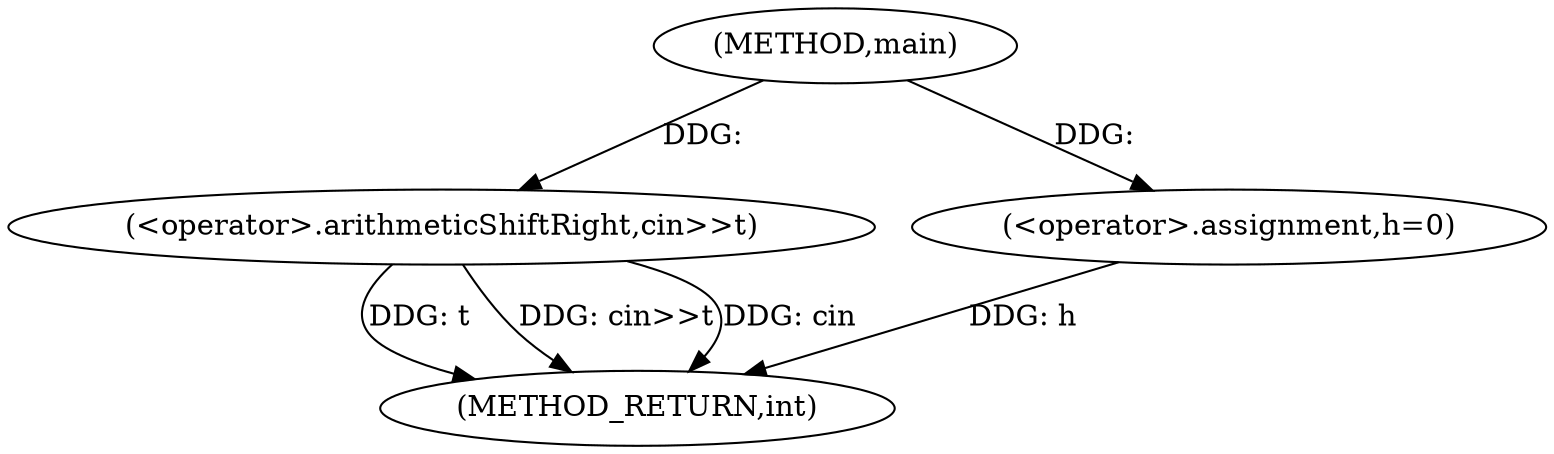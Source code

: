 digraph "main" {  
"1000102" [label = "(METHOD,main)" ]
"1000114" [label = "(METHOD_RETURN,int)" ]
"1000105" [label = "(<operator>.arithmeticShiftRight,cin>>t)" ]
"1000110" [label = "(<operator>.assignment,h=0)" ]
  "1000105" -> "1000114"  [ label = "DDG: t"] 
  "1000105" -> "1000114"  [ label = "DDG: cin>>t"] 
  "1000110" -> "1000114"  [ label = "DDG: h"] 
  "1000105" -> "1000114"  [ label = "DDG: cin"] 
  "1000102" -> "1000110"  [ label = "DDG: "] 
  "1000102" -> "1000105"  [ label = "DDG: "] 
}
